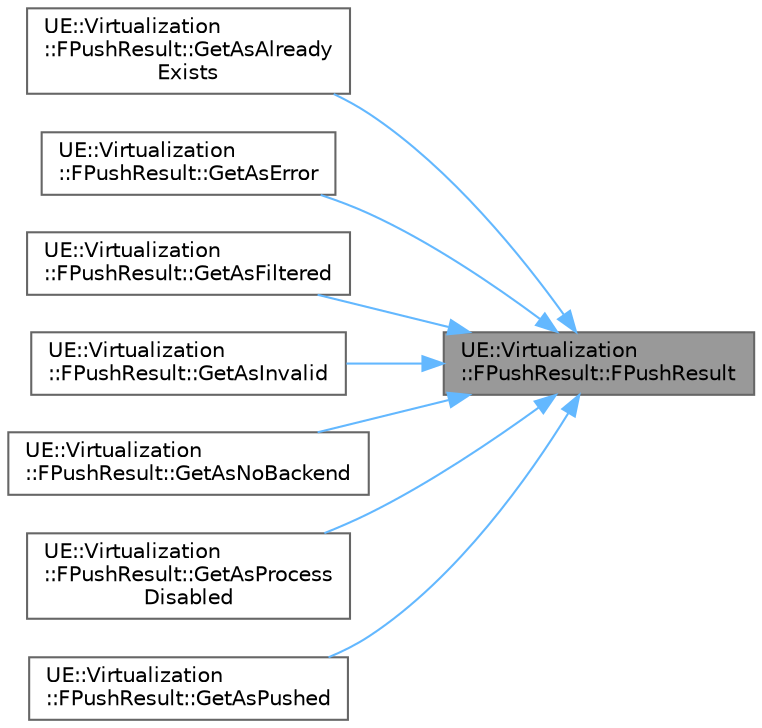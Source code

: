 digraph "UE::Virtualization::FPushResult::FPushResult"
{
 // INTERACTIVE_SVG=YES
 // LATEX_PDF_SIZE
  bgcolor="transparent";
  edge [fontname=Helvetica,fontsize=10,labelfontname=Helvetica,labelfontsize=10];
  node [fontname=Helvetica,fontsize=10,shape=box,height=0.2,width=0.4];
  rankdir="RL";
  Node1 [id="Node000001",label="UE::Virtualization\l::FPushResult::FPushResult",height=0.2,width=0.4,color="gray40", fillcolor="grey60", style="filled", fontcolor="black",tooltip=" "];
  Node1 -> Node2 [id="edge1_Node000001_Node000002",dir="back",color="steelblue1",style="solid",tooltip=" "];
  Node2 [id="Node000002",label="UE::Virtualization\l::FPushResult::GetAsAlready\lExists",height=0.2,width=0.4,color="grey40", fillcolor="white", style="filled",URL="$d6/df5/structUE_1_1Virtualization_1_1FPushResult.html#ae218807b00bdc8adb54157b4d67dca62",tooltip=" "];
  Node1 -> Node3 [id="edge2_Node000001_Node000003",dir="back",color="steelblue1",style="solid",tooltip=" "];
  Node3 [id="Node000003",label="UE::Virtualization\l::FPushResult::GetAsError",height=0.2,width=0.4,color="grey40", fillcolor="white", style="filled",URL="$d6/df5/structUE_1_1Virtualization_1_1FPushResult.html#a14387cf505f29de0c4fee0bec9523643",tooltip=" "];
  Node1 -> Node4 [id="edge3_Node000001_Node000004",dir="back",color="steelblue1",style="solid",tooltip=" "];
  Node4 [id="Node000004",label="UE::Virtualization\l::FPushResult::GetAsFiltered",height=0.2,width=0.4,color="grey40", fillcolor="white", style="filled",URL="$d6/df5/structUE_1_1Virtualization_1_1FPushResult.html#adcca249f850032769a7dfac2ac347ac8",tooltip=" "];
  Node1 -> Node5 [id="edge4_Node000001_Node000005",dir="back",color="steelblue1",style="solid",tooltip=" "];
  Node5 [id="Node000005",label="UE::Virtualization\l::FPushResult::GetAsInvalid",height=0.2,width=0.4,color="grey40", fillcolor="white", style="filled",URL="$d6/df5/structUE_1_1Virtualization_1_1FPushResult.html#abeb80472094b1571268781dd0431dff1",tooltip=" "];
  Node1 -> Node6 [id="edge5_Node000001_Node000006",dir="back",color="steelblue1",style="solid",tooltip=" "];
  Node6 [id="Node000006",label="UE::Virtualization\l::FPushResult::GetAsNoBackend",height=0.2,width=0.4,color="grey40", fillcolor="white", style="filled",URL="$d6/df5/structUE_1_1Virtualization_1_1FPushResult.html#a37b672f58cbe9c1c8633b3789bd0d2bf",tooltip=" "];
  Node1 -> Node7 [id="edge6_Node000001_Node000007",dir="back",color="steelblue1",style="solid",tooltip=" "];
  Node7 [id="Node000007",label="UE::Virtualization\l::FPushResult::GetAsProcess\lDisabled",height=0.2,width=0.4,color="grey40", fillcolor="white", style="filled",URL="$d6/df5/structUE_1_1Virtualization_1_1FPushResult.html#a21fd0429c5633c71d856cd96d67f8cba",tooltip=" "];
  Node1 -> Node8 [id="edge7_Node000001_Node000008",dir="back",color="steelblue1",style="solid",tooltip=" "];
  Node8 [id="Node000008",label="UE::Virtualization\l::FPushResult::GetAsPushed",height=0.2,width=0.4,color="grey40", fillcolor="white", style="filled",URL="$d6/df5/structUE_1_1Virtualization_1_1FPushResult.html#a5a396d1c802ca79659646a6a25bed8d2",tooltip=" "];
}
